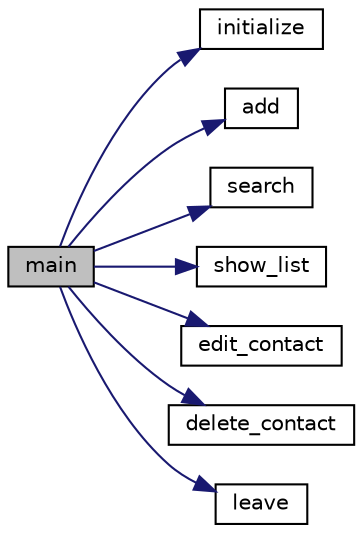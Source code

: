 digraph "main"
{
  edge [fontname="Helvetica",fontsize="10",labelfontname="Helvetica",labelfontsize="10"];
  node [fontname="Helvetica",fontsize="10",shape=record];
  rankdir="LR";
  Node1 [label="main",height=0.2,width=0.4,color="black", fillcolor="grey75", style="filled", fontcolor="black"];
  Node1 -> Node2 [color="midnightblue",fontsize="10",style="solid"];
  Node2 [label="initialize",height=0.2,width=0.4,color="black", fillcolor="white", style="filled",URL="$AddressBook_8cpp.html#a1a31f84188852ab2b999dd28345d7529"];
  Node1 -> Node3 [color="midnightblue",fontsize="10",style="solid"];
  Node3 [label="add",height=0.2,width=0.4,color="black", fillcolor="white", style="filled",URL="$AddressBook_8cpp.html#ac696d2e610fdbff8107ee9710c0d5b15"];
  Node1 -> Node4 [color="midnightblue",fontsize="10",style="solid"];
  Node4 [label="search",height=0.2,width=0.4,color="black", fillcolor="white", style="filled",URL="$AddressBook_8cpp.html#a216dd5ab87a26c71b6d5b878202dfe82"];
  Node1 -> Node5 [color="midnightblue",fontsize="10",style="solid"];
  Node5 [label="show_list",height=0.2,width=0.4,color="black", fillcolor="white", style="filled",URL="$AddressBook_8cpp.html#a7a87b8626d5dde058c954ed4fbbe73c7"];
  Node1 -> Node6 [color="midnightblue",fontsize="10",style="solid"];
  Node6 [label="edit_contact",height=0.2,width=0.4,color="black", fillcolor="white", style="filled",URL="$AddressBook_8cpp.html#a99a4f248002ea076586c3ba4f2ab527d"];
  Node1 -> Node7 [color="midnightblue",fontsize="10",style="solid"];
  Node7 [label="delete_contact",height=0.2,width=0.4,color="black", fillcolor="white", style="filled",URL="$AddressBook_8cpp.html#ace54ad7d307757ff586de3a514eb8357"];
  Node1 -> Node8 [color="midnightblue",fontsize="10",style="solid"];
  Node8 [label="leave",height=0.2,width=0.4,color="black", fillcolor="white", style="filled",URL="$AddressBook_8cpp.html#a4ced5629b00075c29878425b2a31afde"];
}
